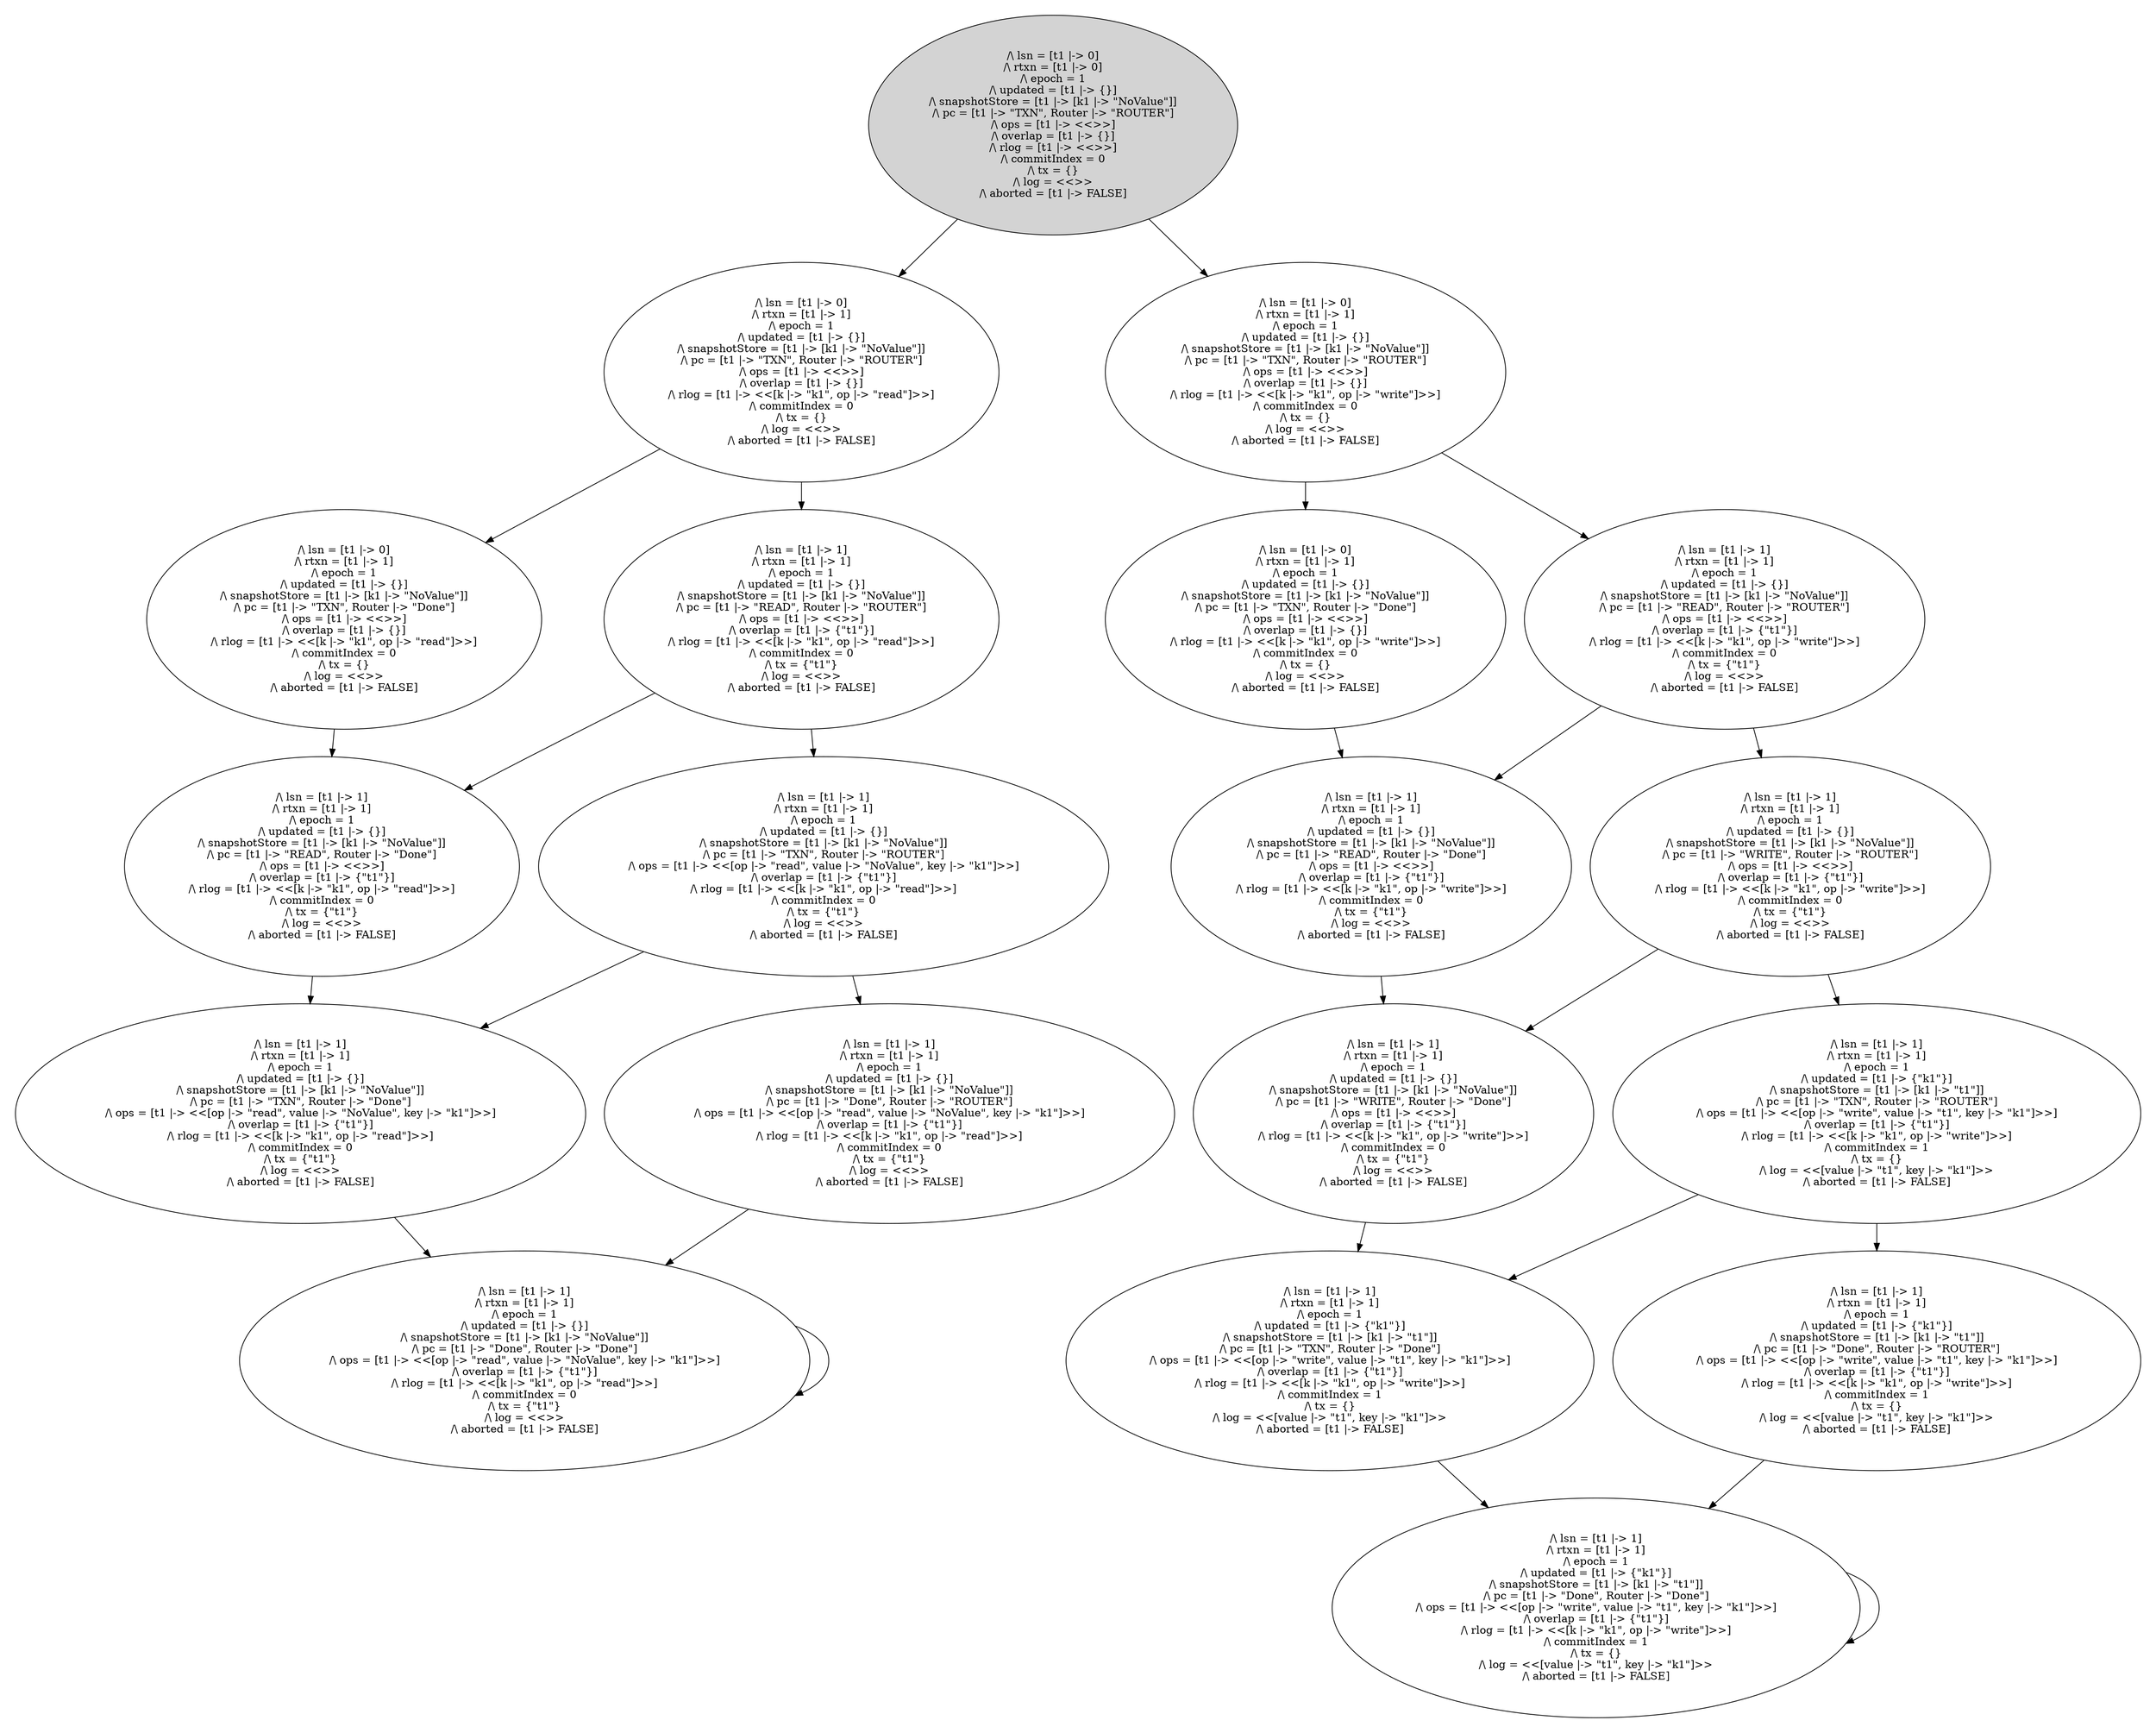 strict digraph DiskGraph {
nodesep=0.35;
subgraph cluster_graph {
color="white";
4137000358209998203 [label="/\\ lsn = [t1 |-> 0]\n/\\ rtxn = [t1 |-> 0]\n/\\ epoch = 1\n/\\ updated = [t1 |-> {}]\n/\\ snapshotStore = [t1 |-> [k1 |-> \"NoValue\"]]\n/\\ pc = [t1 |-> \"TXN\", Router |-> \"ROUTER\"]\n/\\ ops = [t1 |-> <<>>]\n/\\ overlap = [t1 |-> {}]\n/\\ rlog = [t1 |-> <<>>]\n/\\ commitIndex = 0\n/\\ tx = {}\n/\\ log = <<>>\n/\\ aborted = [t1 |-> FALSE]",style = filled]
4137000358209998203 -> -7528721687862344690 [label="",color="black",fontcolor="black"];
-7528721687862344690 [label="/\\ lsn = [t1 |-> 0]\n/\\ rtxn = [t1 |-> 1]\n/\\ epoch = 1\n/\\ updated = [t1 |-> {}]\n/\\ snapshotStore = [t1 |-> [k1 |-> \"NoValue\"]]\n/\\ pc = [t1 |-> \"TXN\", Router |-> \"ROUTER\"]\n/\\ ops = [t1 |-> <<>>]\n/\\ overlap = [t1 |-> {}]\n/\\ rlog = [t1 |-> <<[k |-> \"k1\", op |-> \"read\"]>>]\n/\\ commitIndex = 0\n/\\ tx = {}\n/\\ log = <<>>\n/\\ aborted = [t1 |-> FALSE]"];
4137000358209998203 -> 6581333495467715927 [label="",color="black",fontcolor="black"];
6581333495467715927 [label="/\\ lsn = [t1 |-> 0]\n/\\ rtxn = [t1 |-> 1]\n/\\ epoch = 1\n/\\ updated = [t1 |-> {}]\n/\\ snapshotStore = [t1 |-> [k1 |-> \"NoValue\"]]\n/\\ pc = [t1 |-> \"TXN\", Router |-> \"ROUTER\"]\n/\\ ops = [t1 |-> <<>>]\n/\\ overlap = [t1 |-> {}]\n/\\ rlog = [t1 |-> <<[k |-> \"k1\", op |-> \"write\"]>>]\n/\\ commitIndex = 0\n/\\ tx = {}\n/\\ log = <<>>\n/\\ aborted = [t1 |-> FALSE]"];
-7528721687862344690 -> -8497849349850637177 [label="",color="black",fontcolor="black"];
-8497849349850637177 [label="/\\ lsn = [t1 |-> 0]\n/\\ rtxn = [t1 |-> 1]\n/\\ epoch = 1\n/\\ updated = [t1 |-> {}]\n/\\ snapshotStore = [t1 |-> [k1 |-> \"NoValue\"]]\n/\\ pc = [t1 |-> \"TXN\", Router |-> \"Done\"]\n/\\ ops = [t1 |-> <<>>]\n/\\ overlap = [t1 |-> {}]\n/\\ rlog = [t1 |-> <<[k |-> \"k1\", op |-> \"read\"]>>]\n/\\ commitIndex = 0\n/\\ tx = {}\n/\\ log = <<>>\n/\\ aborted = [t1 |-> FALSE]"];
-7528721687862344690 -> 8133682999221988113 [label="",color="black",fontcolor="black"];
8133682999221988113 [label="/\\ lsn = [t1 |-> 1]\n/\\ rtxn = [t1 |-> 1]\n/\\ epoch = 1\n/\\ updated = [t1 |-> {}]\n/\\ snapshotStore = [t1 |-> [k1 |-> \"NoValue\"]]\n/\\ pc = [t1 |-> \"READ\", Router |-> \"ROUTER\"]\n/\\ ops = [t1 |-> <<>>]\n/\\ overlap = [t1 |-> {\"t1\"}]\n/\\ rlog = [t1 |-> <<[k |-> \"k1\", op |-> \"read\"]>>]\n/\\ commitIndex = 0\n/\\ tx = {\"t1\"}\n/\\ log = <<>>\n/\\ aborted = [t1 |-> FALSE]"];
6581333495467715927 -> -4980481363059234230 [label="",color="black",fontcolor="black"];
-4980481363059234230 [label="/\\ lsn = [t1 |-> 0]\n/\\ rtxn = [t1 |-> 1]\n/\\ epoch = 1\n/\\ updated = [t1 |-> {}]\n/\\ snapshotStore = [t1 |-> [k1 |-> \"NoValue\"]]\n/\\ pc = [t1 |-> \"TXN\", Router |-> \"Done\"]\n/\\ ops = [t1 |-> <<>>]\n/\\ overlap = [t1 |-> {}]\n/\\ rlog = [t1 |-> <<[k |-> \"k1\", op |-> \"write\"]>>]\n/\\ commitIndex = 0\n/\\ tx = {}\n/\\ log = <<>>\n/\\ aborted = [t1 |-> FALSE]"];
6581333495467715927 -> -8872815623456764897 [label="",color="black",fontcolor="black"];
-8872815623456764897 [label="/\\ lsn = [t1 |-> 1]\n/\\ rtxn = [t1 |-> 1]\n/\\ epoch = 1\n/\\ updated = [t1 |-> {}]\n/\\ snapshotStore = [t1 |-> [k1 |-> \"NoValue\"]]\n/\\ pc = [t1 |-> \"READ\", Router |-> \"ROUTER\"]\n/\\ ops = [t1 |-> <<>>]\n/\\ overlap = [t1 |-> {\"t1\"}]\n/\\ rlog = [t1 |-> <<[k |-> \"k1\", op |-> \"write\"]>>]\n/\\ commitIndex = 0\n/\\ tx = {\"t1\"}\n/\\ log = <<>>\n/\\ aborted = [t1 |-> FALSE]"];
-8497849349850637177 -> -2289913797931337829 [label="",color="black",fontcolor="black"];
-2289913797931337829 [label="/\\ lsn = [t1 |-> 1]\n/\\ rtxn = [t1 |-> 1]\n/\\ epoch = 1\n/\\ updated = [t1 |-> {}]\n/\\ snapshotStore = [t1 |-> [k1 |-> \"NoValue\"]]\n/\\ pc = [t1 |-> \"READ\", Router |-> \"Done\"]\n/\\ ops = [t1 |-> <<>>]\n/\\ overlap = [t1 |-> {\"t1\"}]\n/\\ rlog = [t1 |-> <<[k |-> \"k1\", op |-> \"read\"]>>]\n/\\ commitIndex = 0\n/\\ tx = {\"t1\"}\n/\\ log = <<>>\n/\\ aborted = [t1 |-> FALSE]"];
8133682999221988113 -> -2289913797931337829 [label="",color="black",fontcolor="black"];
8133682999221988113 -> 8465164606524588735 [label="",color="black",fontcolor="black"];
8465164606524588735 [label="/\\ lsn = [t1 |-> 1]\n/\\ rtxn = [t1 |-> 1]\n/\\ epoch = 1\n/\\ updated = [t1 |-> {}]\n/\\ snapshotStore = [t1 |-> [k1 |-> \"NoValue\"]]\n/\\ pc = [t1 |-> \"TXN\", Router |-> \"ROUTER\"]\n/\\ ops = [t1 |-> <<[op |-> \"read\", value |-> \"NoValue\", key |-> \"k1\"]>>]\n/\\ overlap = [t1 |-> {\"t1\"}]\n/\\ rlog = [t1 |-> <<[k |-> \"k1\", op |-> \"read\"]>>]\n/\\ commitIndex = 0\n/\\ tx = {\"t1\"}\n/\\ log = <<>>\n/\\ aborted = [t1 |-> FALSE]"];
-4980481363059234230 -> -463879162850172865 [label="",color="black",fontcolor="black"];
-463879162850172865 [label="/\\ lsn = [t1 |-> 1]\n/\\ rtxn = [t1 |-> 1]\n/\\ epoch = 1\n/\\ updated = [t1 |-> {}]\n/\\ snapshotStore = [t1 |-> [k1 |-> \"NoValue\"]]\n/\\ pc = [t1 |-> \"READ\", Router |-> \"Done\"]\n/\\ ops = [t1 |-> <<>>]\n/\\ overlap = [t1 |-> {\"t1\"}]\n/\\ rlog = [t1 |-> <<[k |-> \"k1\", op |-> \"write\"]>>]\n/\\ commitIndex = 0\n/\\ tx = {\"t1\"}\n/\\ log = <<>>\n/\\ aborted = [t1 |-> FALSE]"];
-8872815623456764897 -> -463879162850172865 [label="",color="black",fontcolor="black"];
-8872815623456764897 -> -5463026398570005197 [label="",color="black",fontcolor="black"];
-5463026398570005197 [label="/\\ lsn = [t1 |-> 1]\n/\\ rtxn = [t1 |-> 1]\n/\\ epoch = 1\n/\\ updated = [t1 |-> {}]\n/\\ snapshotStore = [t1 |-> [k1 |-> \"NoValue\"]]\n/\\ pc = [t1 |-> \"WRITE\", Router |-> \"ROUTER\"]\n/\\ ops = [t1 |-> <<>>]\n/\\ overlap = [t1 |-> {\"t1\"}]\n/\\ rlog = [t1 |-> <<[k |-> \"k1\", op |-> \"write\"]>>]\n/\\ commitIndex = 0\n/\\ tx = {\"t1\"}\n/\\ log = <<>>\n/\\ aborted = [t1 |-> FALSE]"];
-2289913797931337829 -> -2828094264266137396 [label="",color="black",fontcolor="black"];
-2828094264266137396 [label="/\\ lsn = [t1 |-> 1]\n/\\ rtxn = [t1 |-> 1]\n/\\ epoch = 1\n/\\ updated = [t1 |-> {}]\n/\\ snapshotStore = [t1 |-> [k1 |-> \"NoValue\"]]\n/\\ pc = [t1 |-> \"TXN\", Router |-> \"Done\"]\n/\\ ops = [t1 |-> <<[op |-> \"read\", value |-> \"NoValue\", key |-> \"k1\"]>>]\n/\\ overlap = [t1 |-> {\"t1\"}]\n/\\ rlog = [t1 |-> <<[k |-> \"k1\", op |-> \"read\"]>>]\n/\\ commitIndex = 0\n/\\ tx = {\"t1\"}\n/\\ log = <<>>\n/\\ aborted = [t1 |-> FALSE]"];
8465164606524588735 -> -2828094264266137396 [label="",color="black",fontcolor="black"];
8465164606524588735 -> -5619211117899177159 [label="",color="black",fontcolor="black"];
-5619211117899177159 [label="/\\ lsn = [t1 |-> 1]\n/\\ rtxn = [t1 |-> 1]\n/\\ epoch = 1\n/\\ updated = [t1 |-> {}]\n/\\ snapshotStore = [t1 |-> [k1 |-> \"NoValue\"]]\n/\\ pc = [t1 |-> \"Done\", Router |-> \"ROUTER\"]\n/\\ ops = [t1 |-> <<[op |-> \"read\", value |-> \"NoValue\", key |-> \"k1\"]>>]\n/\\ overlap = [t1 |-> {\"t1\"}]\n/\\ rlog = [t1 |-> <<[k |-> \"k1\", op |-> \"read\"]>>]\n/\\ commitIndex = 0\n/\\ tx = {\"t1\"}\n/\\ log = <<>>\n/\\ aborted = [t1 |-> FALSE]"];
-463879162850172865 -> 8297393612148739353 [label="",color="black",fontcolor="black"];
8297393612148739353 [label="/\\ lsn = [t1 |-> 1]\n/\\ rtxn = [t1 |-> 1]\n/\\ epoch = 1\n/\\ updated = [t1 |-> {}]\n/\\ snapshotStore = [t1 |-> [k1 |-> \"NoValue\"]]\n/\\ pc = [t1 |-> \"WRITE\", Router |-> \"Done\"]\n/\\ ops = [t1 |-> <<>>]\n/\\ overlap = [t1 |-> {\"t1\"}]\n/\\ rlog = [t1 |-> <<[k |-> \"k1\", op |-> \"write\"]>>]\n/\\ commitIndex = 0\n/\\ tx = {\"t1\"}\n/\\ log = <<>>\n/\\ aborted = [t1 |-> FALSE]"];
-5463026398570005197 -> 8297393612148739353 [label="",color="black",fontcolor="black"];
-5463026398570005197 -> -8065001041021016937 [label="",color="black",fontcolor="black"];
-8065001041021016937 [label="/\\ lsn = [t1 |-> 1]\n/\\ rtxn = [t1 |-> 1]\n/\\ epoch = 1\n/\\ updated = [t1 |-> {\"k1\"}]\n/\\ snapshotStore = [t1 |-> [k1 |-> \"t1\"]]\n/\\ pc = [t1 |-> \"TXN\", Router |-> \"ROUTER\"]\n/\\ ops = [t1 |-> <<[op |-> \"write\", value |-> \"t1\", key |-> \"k1\"]>>]\n/\\ overlap = [t1 |-> {\"t1\"}]\n/\\ rlog = [t1 |-> <<[k |-> \"k1\", op |-> \"write\"]>>]\n/\\ commitIndex = 1\n/\\ tx = {}\n/\\ log = <<[value |-> \"t1\", key |-> \"k1\"]>>\n/\\ aborted = [t1 |-> FALSE]"];
-2828094264266137396 -> 5505568227286351162 [label="",color="black",fontcolor="black"];
5505568227286351162 [label="/\\ lsn = [t1 |-> 1]\n/\\ rtxn = [t1 |-> 1]\n/\\ epoch = 1\n/\\ updated = [t1 |-> {}]\n/\\ snapshotStore = [t1 |-> [k1 |-> \"NoValue\"]]\n/\\ pc = [t1 |-> \"Done\", Router |-> \"Done\"]\n/\\ ops = [t1 |-> <<[op |-> \"read\", value |-> \"NoValue\", key |-> \"k1\"]>>]\n/\\ overlap = [t1 |-> {\"t1\"}]\n/\\ rlog = [t1 |-> <<[k |-> \"k1\", op |-> \"read\"]>>]\n/\\ commitIndex = 0\n/\\ tx = {\"t1\"}\n/\\ log = <<>>\n/\\ aborted = [t1 |-> FALSE]"];
-5619211117899177159 -> 5505568227286351162 [label="",color="black",fontcolor="black"];
8297393612148739353 -> -1232929276263149739 [label="",color="black",fontcolor="black"];
-1232929276263149739 [label="/\\ lsn = [t1 |-> 1]\n/\\ rtxn = [t1 |-> 1]\n/\\ epoch = 1\n/\\ updated = [t1 |-> {\"k1\"}]\n/\\ snapshotStore = [t1 |-> [k1 |-> \"t1\"]]\n/\\ pc = [t1 |-> \"TXN\", Router |-> \"Done\"]\n/\\ ops = [t1 |-> <<[op |-> \"write\", value |-> \"t1\", key |-> \"k1\"]>>]\n/\\ overlap = [t1 |-> {\"t1\"}]\n/\\ rlog = [t1 |-> <<[k |-> \"k1\", op |-> \"write\"]>>]\n/\\ commitIndex = 1\n/\\ tx = {}\n/\\ log = <<[value |-> \"t1\", key |-> \"k1\"]>>\n/\\ aborted = [t1 |-> FALSE]"];
-8065001041021016937 -> -1232929276263149739 [label="",color="black",fontcolor="black"];
-8065001041021016937 -> 1552298889133788473 [label="",color="black",fontcolor="black"];
1552298889133788473 [label="/\\ lsn = [t1 |-> 1]\n/\\ rtxn = [t1 |-> 1]\n/\\ epoch = 1\n/\\ updated = [t1 |-> {\"k1\"}]\n/\\ snapshotStore = [t1 |-> [k1 |-> \"t1\"]]\n/\\ pc = [t1 |-> \"Done\", Router |-> \"ROUTER\"]\n/\\ ops = [t1 |-> <<[op |-> \"write\", value |-> \"t1\", key |-> \"k1\"]>>]\n/\\ overlap = [t1 |-> {\"t1\"}]\n/\\ rlog = [t1 |-> <<[k |-> \"k1\", op |-> \"write\"]>>]\n/\\ commitIndex = 1\n/\\ tx = {}\n/\\ log = <<[value |-> \"t1\", key |-> \"k1\"]>>\n/\\ aborted = [t1 |-> FALSE]"];
5505568227286351162 -> 5505568227286351162 [label="",color="black",fontcolor="black"];
-1232929276263149739 -> 1440496955416017187 [label="",color="black",fontcolor="black"];
1440496955416017187 [label="/\\ lsn = [t1 |-> 1]\n/\\ rtxn = [t1 |-> 1]\n/\\ epoch = 1\n/\\ updated = [t1 |-> {\"k1\"}]\n/\\ snapshotStore = [t1 |-> [k1 |-> \"t1\"]]\n/\\ pc = [t1 |-> \"Done\", Router |-> \"Done\"]\n/\\ ops = [t1 |-> <<[op |-> \"write\", value |-> \"t1\", key |-> \"k1\"]>>]\n/\\ overlap = [t1 |-> {\"t1\"}]\n/\\ rlog = [t1 |-> <<[k |-> \"k1\", op |-> \"write\"]>>]\n/\\ commitIndex = 1\n/\\ tx = {}\n/\\ log = <<[value |-> \"t1\", key |-> \"k1\"]>>\n/\\ aborted = [t1 |-> FALSE]"];
1552298889133788473 -> 1440496955416017187 [label="",color="black",fontcolor="black"];
1440496955416017187 -> 1440496955416017187 [label="",color="black",fontcolor="black"];
{rank = same; 4137000358209998203;}
{rank = same; -7528721687862344690;6581333495467715927;}
{rank = same; -8497849349850637177;-8872815623456764897;8133682999221988113;-4980481363059234230;}
{rank = same; -2289913797931337829;-5463026398570005197;8465164606524588735;-463879162850172865;}
{rank = same; 8297393612148739353;-2828094264266137396;-8065001041021016937;-5619211117899177159;}
{rank = same; 1552298889133788473;-1232929276263149739;5505568227286351162;}
{rank = same; 1440496955416017187;}
}
}